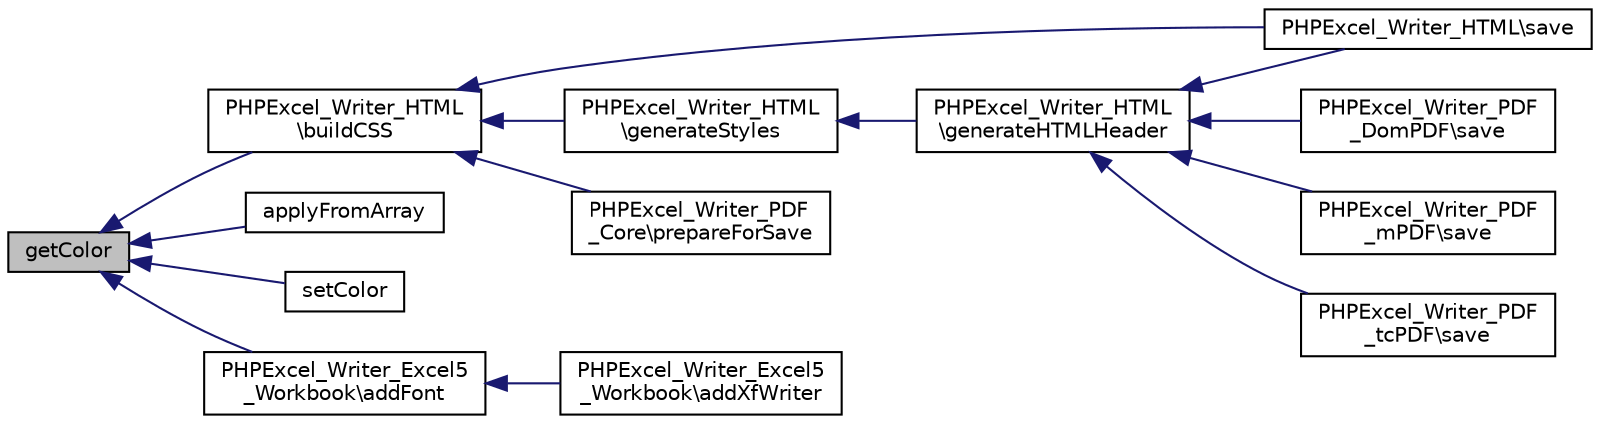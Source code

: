 digraph "getColor"
{
  edge [fontname="Helvetica",fontsize="10",labelfontname="Helvetica",labelfontsize="10"];
  node [fontname="Helvetica",fontsize="10",shape=record];
  rankdir="LR";
  Node28 [label="getColor",height=0.2,width=0.4,color="black", fillcolor="grey75", style="filled", fontcolor="black"];
  Node28 -> Node29 [dir="back",color="midnightblue",fontsize="10",style="solid",fontname="Helvetica"];
  Node29 [label="PHPExcel_Writer_HTML\l\\buildCSS",height=0.2,width=0.4,color="black", fillcolor="white", style="filled",URL="$class_p_h_p_excel___writer___h_t_m_l.html#a3f8fdb7ac7b7089f7b8ca365afbba79f"];
  Node29 -> Node30 [dir="back",color="midnightblue",fontsize="10",style="solid",fontname="Helvetica"];
  Node30 [label="PHPExcel_Writer_HTML\\save",height=0.2,width=0.4,color="black", fillcolor="white", style="filled",URL="$class_p_h_p_excel___writer___h_t_m_l.html#a47cf44d053426c59c85d31f37744687c"];
  Node29 -> Node31 [dir="back",color="midnightblue",fontsize="10",style="solid",fontname="Helvetica"];
  Node31 [label="PHPExcel_Writer_HTML\l\\generateStyles",height=0.2,width=0.4,color="black", fillcolor="white", style="filled",URL="$class_p_h_p_excel___writer___h_t_m_l.html#ae6002be0e346a33c8f65d034dc93158e"];
  Node31 -> Node32 [dir="back",color="midnightblue",fontsize="10",style="solid",fontname="Helvetica"];
  Node32 [label="PHPExcel_Writer_HTML\l\\generateHTMLHeader",height=0.2,width=0.4,color="black", fillcolor="white", style="filled",URL="$class_p_h_p_excel___writer___h_t_m_l.html#a4290ffdb5e8165cee74ba333620f56e9"];
  Node32 -> Node30 [dir="back",color="midnightblue",fontsize="10",style="solid",fontname="Helvetica"];
  Node32 -> Node33 [dir="back",color="midnightblue",fontsize="10",style="solid",fontname="Helvetica"];
  Node33 [label="PHPExcel_Writer_PDF\l_DomPDF\\save",height=0.2,width=0.4,color="black", fillcolor="white", style="filled",URL="$class_p_h_p_excel___writer___p_d_f___dom_p_d_f.html#a47cf44d053426c59c85d31f37744687c"];
  Node32 -> Node34 [dir="back",color="midnightblue",fontsize="10",style="solid",fontname="Helvetica"];
  Node34 [label="PHPExcel_Writer_PDF\l_mPDF\\save",height=0.2,width=0.4,color="black", fillcolor="white", style="filled",URL="$class_p_h_p_excel___writer___p_d_f__m_p_d_f.html#a47cf44d053426c59c85d31f37744687c"];
  Node32 -> Node35 [dir="back",color="midnightblue",fontsize="10",style="solid",fontname="Helvetica"];
  Node35 [label="PHPExcel_Writer_PDF\l_tcPDF\\save",height=0.2,width=0.4,color="black", fillcolor="white", style="filled",URL="$class_p_h_p_excel___writer___p_d_f__tc_p_d_f.html#a47cf44d053426c59c85d31f37744687c"];
  Node29 -> Node36 [dir="back",color="midnightblue",fontsize="10",style="solid",fontname="Helvetica"];
  Node36 [label="PHPExcel_Writer_PDF\l_Core\\prepareForSave",height=0.2,width=0.4,color="black", fillcolor="white", style="filled",URL="$class_p_h_p_excel___writer___p_d_f___core.html#a8f7146ac1b3765494f558fe3a7cc35e6"];
  Node28 -> Node37 [dir="back",color="midnightblue",fontsize="10",style="solid",fontname="Helvetica"];
  Node37 [label="applyFromArray",height=0.2,width=0.4,color="black", fillcolor="white", style="filled",URL="$class_p_h_p_excel___style___font.html#adf38c8e6ab006ca15f50964882386acf"];
  Node28 -> Node38 [dir="back",color="midnightblue",fontsize="10",style="solid",fontname="Helvetica"];
  Node38 [label="setColor",height=0.2,width=0.4,color="black", fillcolor="white", style="filled",URL="$class_p_h_p_excel___style___font.html#a2e21616c6d75a802075d93928542492f"];
  Node28 -> Node39 [dir="back",color="midnightblue",fontsize="10",style="solid",fontname="Helvetica"];
  Node39 [label="PHPExcel_Writer_Excel5\l_Workbook\\addFont",height=0.2,width=0.4,color="black", fillcolor="white", style="filled",URL="$class_p_h_p_excel___writer___excel5___workbook.html#aad1af4d854e2e9c7633e7cf9c659e796"];
  Node39 -> Node40 [dir="back",color="midnightblue",fontsize="10",style="solid",fontname="Helvetica"];
  Node40 [label="PHPExcel_Writer_Excel5\l_Workbook\\addXfWriter",height=0.2,width=0.4,color="black", fillcolor="white", style="filled",URL="$class_p_h_p_excel___writer___excel5___workbook.html#ab570aeedd37ec6e609f70c3ec3eccd5d"];
}
